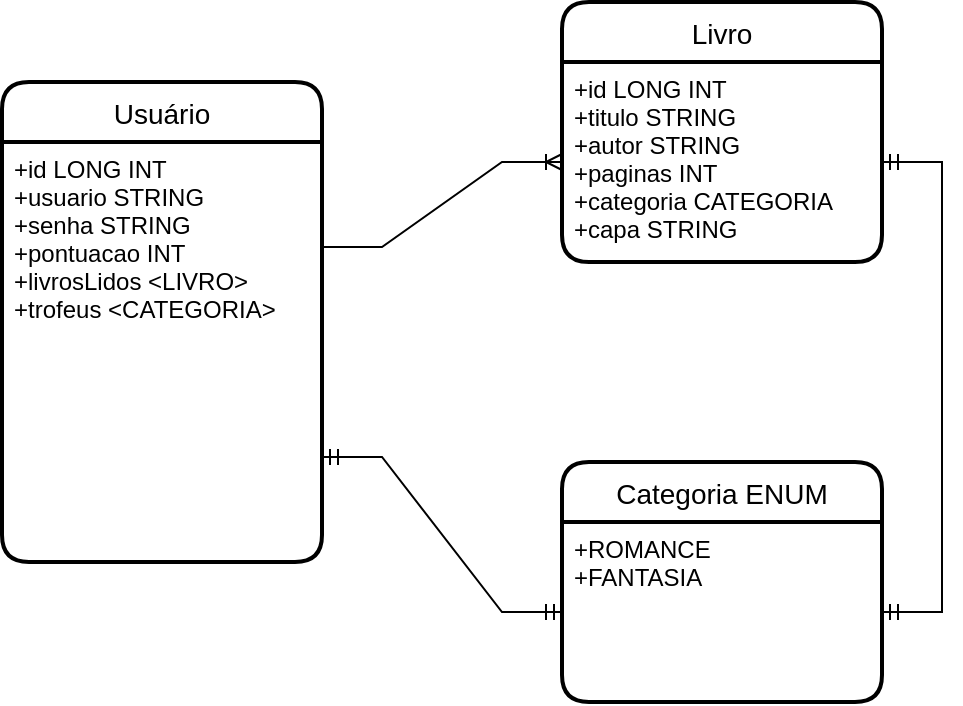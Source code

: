 <mxfile version="15.7.3" type="device"><diagram id="DC8HDbTi-ft9W8YIj30f" name="Page-1"><mxGraphModel dx="782" dy="446" grid="1" gridSize="10" guides="1" tooltips="1" connect="1" arrows="1" fold="1" page="1" pageScale="1" pageWidth="850" pageHeight="1100" math="0" shadow="0"><root><mxCell id="0"/><mxCell id="1" parent="0"/><mxCell id="qVQ22yQYtTIjdtmQ036O-1" value="Usuário" style="swimlane;childLayout=stackLayout;horizontal=1;startSize=30;horizontalStack=0;rounded=1;fontSize=14;fontStyle=0;strokeWidth=2;resizeParent=0;resizeLast=1;shadow=0;dashed=0;align=center;" vertex="1" parent="1"><mxGeometry x="80" y="80" width="160" height="240" as="geometry"/></mxCell><mxCell id="qVQ22yQYtTIjdtmQ036O-2" value="+id LONG INT&#10;+usuario STRING&#10;+senha STRING&#10;+pontuacao INT&#10;+livrosLidos &lt;LIVRO&gt;&#10;+trofeus &lt;CATEGORIA&gt;" style="align=left;strokeColor=none;fillColor=none;spacingLeft=4;fontSize=12;verticalAlign=top;resizable=0;rotatable=0;part=1;" vertex="1" parent="qVQ22yQYtTIjdtmQ036O-1"><mxGeometry y="30" width="160" height="210" as="geometry"/></mxCell><mxCell id="qVQ22yQYtTIjdtmQ036O-3" value="Livro" style="swimlane;childLayout=stackLayout;horizontal=1;startSize=30;horizontalStack=0;rounded=1;fontSize=14;fontStyle=0;strokeWidth=2;resizeParent=0;resizeLast=1;shadow=0;dashed=0;align=center;" vertex="1" parent="1"><mxGeometry x="360" y="40" width="160" height="130" as="geometry"/></mxCell><mxCell id="qVQ22yQYtTIjdtmQ036O-4" value="+id LONG INT&#10;+titulo STRING&#10;+autor STRING&#10;+paginas INT&#10;+categoria CATEGORIA&#10;+capa STRING" style="align=left;strokeColor=none;fillColor=none;spacingLeft=4;fontSize=12;verticalAlign=top;resizable=0;rotatable=0;part=1;" vertex="1" parent="qVQ22yQYtTIjdtmQ036O-3"><mxGeometry y="30" width="160" height="100" as="geometry"/></mxCell><mxCell id="qVQ22yQYtTIjdtmQ036O-5" value="Categoria ENUM" style="swimlane;childLayout=stackLayout;horizontal=1;startSize=30;horizontalStack=0;rounded=1;fontSize=14;fontStyle=0;strokeWidth=2;resizeParent=0;resizeLast=1;shadow=0;dashed=0;align=center;" vertex="1" parent="1"><mxGeometry x="360" y="270" width="160" height="120" as="geometry"/></mxCell><mxCell id="qVQ22yQYtTIjdtmQ036O-6" value="+ROMANCE&#10;+FANTASIA" style="align=left;strokeColor=none;fillColor=none;spacingLeft=4;fontSize=12;verticalAlign=top;resizable=0;rotatable=0;part=1;" vertex="1" parent="qVQ22yQYtTIjdtmQ036O-5"><mxGeometry y="30" width="160" height="90" as="geometry"/></mxCell><mxCell id="qVQ22yQYtTIjdtmQ036O-13" value="" style="edgeStyle=entityRelationEdgeStyle;fontSize=12;html=1;endArrow=ERmandOne;startArrow=ERmandOne;rounded=0;entryX=1;entryY=0.5;entryDx=0;entryDy=0;exitX=1;exitY=0.5;exitDx=0;exitDy=0;" edge="1" parent="1" source="qVQ22yQYtTIjdtmQ036O-4" target="qVQ22yQYtTIjdtmQ036O-6"><mxGeometry width="100" height="100" relative="1" as="geometry"><mxPoint x="350" y="280" as="sourcePoint"/><mxPoint x="450" y="180" as="targetPoint"/></mxGeometry></mxCell><mxCell id="qVQ22yQYtTIjdtmQ036O-14" value="" style="edgeStyle=entityRelationEdgeStyle;fontSize=12;html=1;endArrow=ERoneToMany;rounded=0;entryX=0;entryY=0.5;entryDx=0;entryDy=0;exitX=1;exitY=0.25;exitDx=0;exitDy=0;" edge="1" parent="1" source="qVQ22yQYtTIjdtmQ036O-2" target="qVQ22yQYtTIjdtmQ036O-4"><mxGeometry width="100" height="100" relative="1" as="geometry"><mxPoint x="350" y="280" as="sourcePoint"/><mxPoint x="450" y="180" as="targetPoint"/></mxGeometry></mxCell><mxCell id="qVQ22yQYtTIjdtmQ036O-15" value="" style="edgeStyle=entityRelationEdgeStyle;fontSize=12;html=1;endArrow=ERmandOne;startArrow=ERmandOne;rounded=0;exitX=1;exitY=0.75;exitDx=0;exitDy=0;entryX=0;entryY=0.5;entryDx=0;entryDy=0;" edge="1" parent="1" source="qVQ22yQYtTIjdtmQ036O-2" target="qVQ22yQYtTIjdtmQ036O-6"><mxGeometry width="100" height="100" relative="1" as="geometry"><mxPoint x="350" y="280" as="sourcePoint"/><mxPoint x="450" y="180" as="targetPoint"/></mxGeometry></mxCell></root></mxGraphModel></diagram></mxfile>